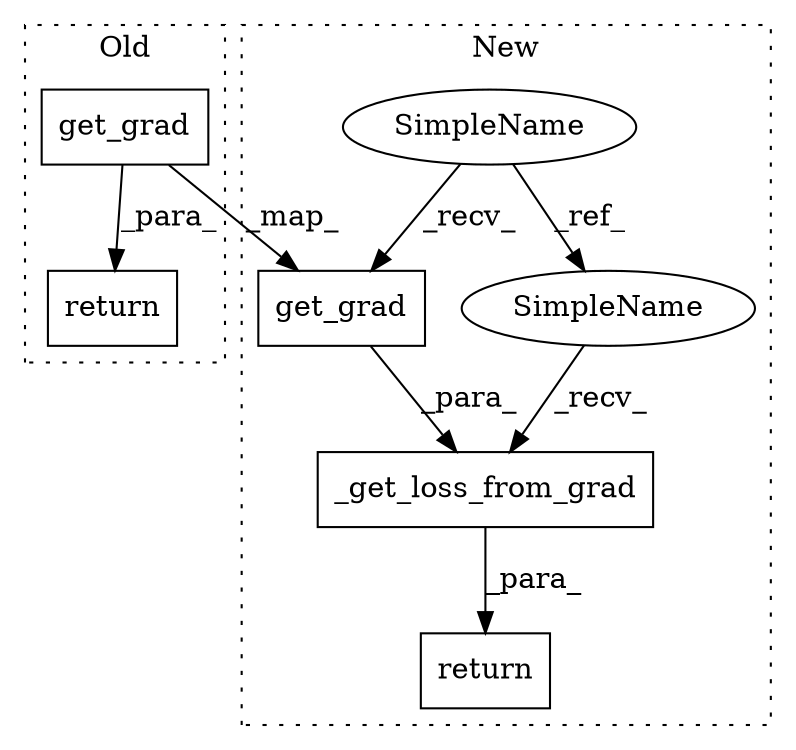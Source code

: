 digraph G {
subgraph cluster0 {
1 [label="return" a="41" s="1030" l="12" shape="box"];
5 [label="get_grad" a="32" s="1047,1070" l="9,1" shape="box"];
label = "Old";
style="dotted";
}
subgraph cluster1 {
2 [label="_get_loss_from_grad" a="32" s="3056,3083" l="20,1" shape="box"];
3 [label="return" a="41" s="3019" l="12" shape="box"];
4 [label="get_grad" a="32" s="2989,3012" l="9,1" shape="box"];
6 [label="SimpleName" a="42" s="2921" l="4" shape="ellipse"];
7 [label="SimpleName" a="42" s="3051" l="4" shape="ellipse"];
label = "New";
style="dotted";
}
2 -> 3 [label="_para_"];
4 -> 2 [label="_para_"];
5 -> 1 [label="_para_"];
5 -> 4 [label="_map_"];
6 -> 7 [label="_ref_"];
6 -> 4 [label="_recv_"];
7 -> 2 [label="_recv_"];
}